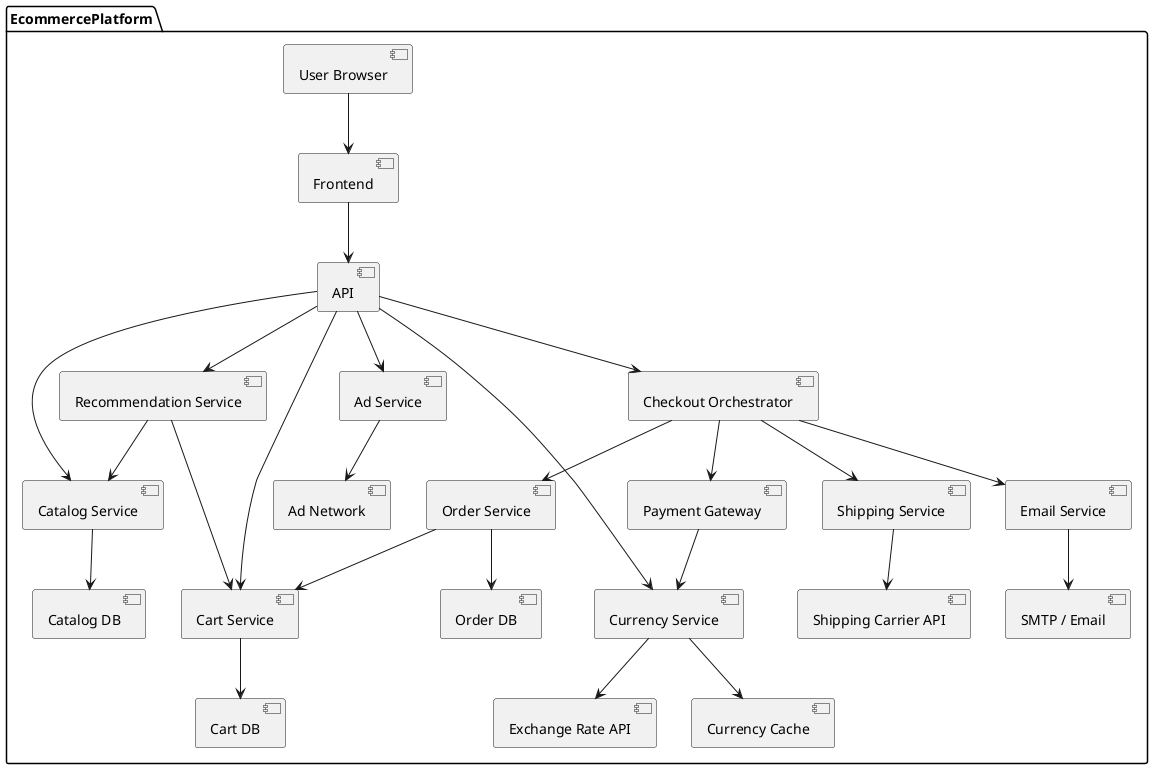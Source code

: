 @startuml
package EcommercePlatform {

    [User Browser] as User
    [Frontend] as Frontend
    [API] as API

    [Catalog Service] as Catalog
    [Cart Service] as Cart
    [Recommendation Service] as Recommend
    [Ad Service] as Ads
    [Currency Service] as CurrencyService
    [Checkout Orchestrator] as Checkout
    [Order Service] as Order
    [Payment Gateway] as Payment
    [Shipping Service] as Shipping
    [Email Service] as Email

    [Catalog DB] as ProductsDB
    [Cart DB] as CartDB
    [Order DB] as OrderDB
    [Currency Cache] as CurrencyCache

    [Exchange Rate API] as ExchangeRateAPI
    [Shipping Carrier API] as ShippingAPI
    [Ad Network] as AdNet
    [SMTP / Email] as SMTP

    User --> Frontend
    Frontend --> API

    API --> Catalog
    API --> Cart
    API --> Recommend
    API --> Ads
    API --> CurrencyService
    API --> Checkout

    Catalog --> ProductsDB
    Cart --> CartDB
    Order --> OrderDB

    Recommend --> Catalog
    Recommend --> Cart

    Ads --> AdNet

    CurrencyService --> ExchangeRateAPI
    CurrencyService --> CurrencyCache

    Checkout --> Order
    Checkout --> Payment
    Checkout --> Shipping
    Checkout --> Email

    Order --> Cart
    Payment --> CurrencyService
    Shipping --> ShippingAPI
    Email --> SMTP
}
@enduml
